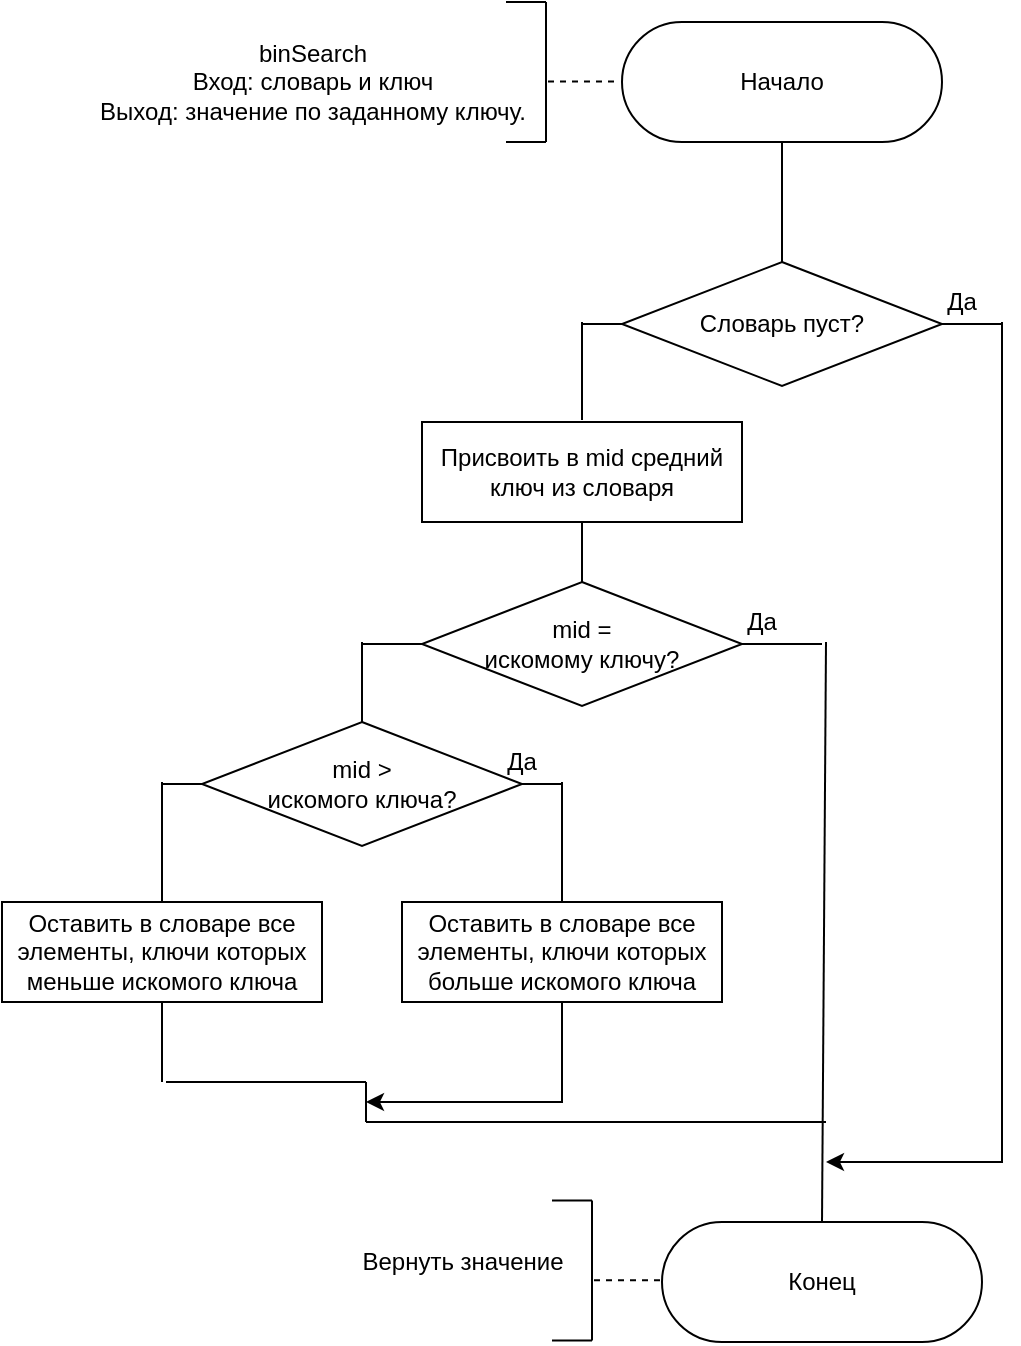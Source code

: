 <mxfile version="15.9.4" type="device" pages="4"><diagram id="W1PZG_y4lsH_PAMwpjsL" name="binSearch"><mxGraphModel dx="998" dy="1802" grid="1" gridSize="10" guides="1" tooltips="1" connect="1" arrows="1" fold="1" page="1" pageScale="1" pageWidth="827" pageHeight="1169" math="0" shadow="0"><root><mxCell id="0"/><mxCell id="1" parent="0"/><mxCell id="z6C4ncrGPxZysk4woDTy-1" value="Начало" style="rounded=1;whiteSpace=wrap;html=1;arcSize=50;" parent="1" vertex="1"><mxGeometry x="358" y="-1070" width="160" height="60" as="geometry"/></mxCell><mxCell id="z6C4ncrGPxZysk4woDTy-2" value="Конец" style="rounded=1;whiteSpace=wrap;html=1;arcSize=50;" parent="1" vertex="1"><mxGeometry x="378" y="-470" width="160" height="60" as="geometry"/></mxCell><mxCell id="z6C4ncrGPxZysk4woDTy-3" value="Словарь пуст?" style="rhombus;whiteSpace=wrap;html=1;" parent="1" vertex="1"><mxGeometry x="358" y="-950" width="160" height="62" as="geometry"/></mxCell><mxCell id="z6C4ncrGPxZysk4woDTy-4" value="Присвоить в mid средний ключ из словаря" style="rounded=0;whiteSpace=wrap;html=1;" parent="1" vertex="1"><mxGeometry x="258" y="-870" width="160" height="50" as="geometry"/></mxCell><mxCell id="z6C4ncrGPxZysk4woDTy-6" value="" style="endArrow=none;html=1;exitX=1;exitY=0.5;exitDx=0;exitDy=0;" parent="1" source="z6C4ncrGPxZysk4woDTy-3" edge="1"><mxGeometry width="50" height="50" relative="1" as="geometry"><mxPoint x="358" y="-760" as="sourcePoint"/><mxPoint x="548" y="-919" as="targetPoint"/></mxGeometry></mxCell><mxCell id="z6C4ncrGPxZysk4woDTy-7" value="" style="endArrow=none;html=1;jumpSize=6;entryX=0.5;entryY=1;entryDx=0;entryDy=0;exitX=0.5;exitY=0;exitDx=0;exitDy=0;" parent="1" source="z6C4ncrGPxZysk4woDTy-21" target="z6C4ncrGPxZysk4woDTy-4" edge="1"><mxGeometry width="50" height="50" relative="1" as="geometry"><mxPoint x="328" y="-780" as="sourcePoint"/><mxPoint x="328" y="-755" as="targetPoint"/></mxGeometry></mxCell><mxCell id="zALBdSrTQO3e1AW1SM-I-2" style="edgeStyle=orthogonalEdgeStyle;rounded=0;orthogonalLoop=1;jettySize=auto;html=1;exitX=1;exitY=1;exitDx=0;exitDy=0;" parent="1" source="z6C4ncrGPxZysk4woDTy-8" edge="1"><mxGeometry relative="1" as="geometry"><mxPoint x="460" y="-500" as="targetPoint"/><Array as="points"><mxPoint x="548" y="-500"/></Array></mxGeometry></mxCell><mxCell id="z6C4ncrGPxZysk4woDTy-8" value="Да" style="text;html=1;strokeColor=none;fillColor=none;align=center;verticalAlign=middle;whiteSpace=wrap;rounded=0;" parent="1" vertex="1"><mxGeometry x="508" y="-940" width="40" height="20" as="geometry"/></mxCell><mxCell id="z6C4ncrGPxZysk4woDTy-10" value="binSearch&lt;br&gt;Вход: словарь и ключ&lt;br&gt;Выход: значение по заданному ключу." style="text;html=1;strokeColor=none;fillColor=none;align=center;verticalAlign=middle;whiteSpace=wrap;rounded=0;" parent="1" vertex="1"><mxGeometry x="78" y="-1060" width="250.5" height="40" as="geometry"/></mxCell><mxCell id="z6C4ncrGPxZysk4woDTy-12" value="" style="endArrow=none;dashed=1;html=1;exitX=1;exitY=0.5;exitDx=0;exitDy=0;entryX=0.5;entryY=1;entryDx=0;entryDy=0;" parent="1" edge="1"><mxGeometry width="50" height="50" relative="1" as="geometry"><mxPoint x="321.0" y="-1040.21" as="sourcePoint"/><mxPoint x="355.0" y="-1040.21" as="targetPoint"/></mxGeometry></mxCell><mxCell id="z6C4ncrGPxZysk4woDTy-16" value="" style="endArrow=none;html=1;exitX=0.5;exitY=0;exitDx=0;exitDy=0;" parent="1" edge="1"><mxGeometry width="50" height="50" relative="1" as="geometry"><mxPoint x="438" y="-950" as="sourcePoint"/><mxPoint x="438" y="-990" as="targetPoint"/></mxGeometry></mxCell><mxCell id="z6C4ncrGPxZysk4woDTy-17" value="" style="endArrow=none;html=1;entryX=0.5;entryY=1;entryDx=0;entryDy=0;" parent="1" target="z6C4ncrGPxZysk4woDTy-1" edge="1"><mxGeometry width="50" height="50" relative="1" as="geometry"><mxPoint x="438" y="-990" as="sourcePoint"/><mxPoint x="638" y="-860" as="targetPoint"/></mxGeometry></mxCell><mxCell id="z6C4ncrGPxZysk4woDTy-19" value="" style="endArrow=none;html=1;entryX=0;entryY=0.5;entryDx=0;entryDy=0;" parent="1" target="z6C4ncrGPxZysk4woDTy-3" edge="1"><mxGeometry width="50" height="50" relative="1" as="geometry"><mxPoint x="338" y="-919" as="sourcePoint"/><mxPoint x="638" y="-840" as="targetPoint"/></mxGeometry></mxCell><mxCell id="z6C4ncrGPxZysk4woDTy-20" value="" style="endArrow=none;html=1;" parent="1" edge="1"><mxGeometry width="50" height="50" relative="1" as="geometry"><mxPoint x="338" y="-871" as="sourcePoint"/><mxPoint x="338" y="-920" as="targetPoint"/></mxGeometry></mxCell><mxCell id="z6C4ncrGPxZysk4woDTy-21" value="&lt;div&gt;mid = &lt;br&gt;&lt;/div&gt;&lt;div&gt;искомому ключу?&lt;/div&gt;" style="rhombus;whiteSpace=wrap;html=1;" parent="1" vertex="1"><mxGeometry x="258" y="-790" width="160" height="62" as="geometry"/></mxCell><mxCell id="z6C4ncrGPxZysk4woDTy-22" value="&lt;div&gt;mid &amp;gt; &lt;br&gt;&lt;/div&gt;&lt;div&gt;искомого ключа?&lt;/div&gt;" style="rhombus;whiteSpace=wrap;html=1;" parent="1" vertex="1"><mxGeometry x="148" y="-720" width="160" height="62" as="geometry"/></mxCell><mxCell id="KFwj5bxFau82NIt8BABN-10" style="edgeStyle=orthogonalEdgeStyle;rounded=0;orthogonalLoop=1;jettySize=auto;html=1;exitX=0.5;exitY=1;exitDx=0;exitDy=0;" edge="1" parent="1" source="z6C4ncrGPxZysk4woDTy-23"><mxGeometry relative="1" as="geometry"><mxPoint x="230" y="-530" as="targetPoint"/><Array as="points"><mxPoint x="328" y="-530"/></Array></mxGeometry></mxCell><mxCell id="z6C4ncrGPxZysk4woDTy-23" value="Оставить в словаре все элементы, ключи которых больше искомого ключа" style="rounded=0;whiteSpace=wrap;html=1;" parent="1" vertex="1"><mxGeometry x="248" y="-630" width="160" height="50" as="geometry"/></mxCell><mxCell id="z6C4ncrGPxZysk4woDTy-24" value="Оставить в словаре все элементы, ключи которых меньше искомого ключа" style="rounded=0;whiteSpace=wrap;html=1;" parent="1" vertex="1"><mxGeometry x="48" y="-630" width="160" height="50" as="geometry"/></mxCell><mxCell id="z6C4ncrGPxZysk4woDTy-27" value="" style="endArrow=none;html=1;exitX=1;exitY=0.5;exitDx=0;exitDy=0;" parent="1" source="z6C4ncrGPxZysk4woDTy-21" edge="1"><mxGeometry width="50" height="50" relative="1" as="geometry"><mxPoint x="588" y="-660" as="sourcePoint"/><mxPoint x="458" y="-759" as="targetPoint"/></mxGeometry></mxCell><mxCell id="z6C4ncrGPxZysk4woDTy-29" value="Да" style="text;html=1;strokeColor=none;fillColor=none;align=center;verticalAlign=middle;whiteSpace=wrap;rounded=0;" parent="1" vertex="1"><mxGeometry x="408" y="-780" width="40" height="20" as="geometry"/></mxCell><mxCell id="z6C4ncrGPxZysk4woDTy-30" value="" style="endArrow=none;html=1;exitX=0;exitY=0.5;exitDx=0;exitDy=0;" parent="1" source="z6C4ncrGPxZysk4woDTy-21" edge="1"><mxGeometry width="50" height="50" relative="1" as="geometry"><mxPoint x="478" y="-660" as="sourcePoint"/><mxPoint x="228" y="-759" as="targetPoint"/></mxGeometry></mxCell><mxCell id="z6C4ncrGPxZysk4woDTy-31" value="" style="endArrow=none;html=1;entryX=0.5;entryY=0;entryDx=0;entryDy=0;" parent="1" target="z6C4ncrGPxZysk4woDTy-22" edge="1"><mxGeometry width="50" height="50" relative="1" as="geometry"><mxPoint x="228" y="-760" as="sourcePoint"/><mxPoint x="528" y="-710" as="targetPoint"/></mxGeometry></mxCell><mxCell id="z6C4ncrGPxZysk4woDTy-32" value="" style="endArrow=none;html=1;exitX=1;exitY=0.5;exitDx=0;exitDy=0;" parent="1" source="z6C4ncrGPxZysk4woDTy-22" edge="1"><mxGeometry width="50" height="50" relative="1" as="geometry"><mxPoint x="478" y="-660" as="sourcePoint"/><mxPoint x="328" y="-689" as="targetPoint"/></mxGeometry></mxCell><mxCell id="z6C4ncrGPxZysk4woDTy-34" value="" style="endArrow=none;html=1;exitX=0;exitY=0.5;exitDx=0;exitDy=0;" parent="1" source="z6C4ncrGPxZysk4woDTy-22" edge="1"><mxGeometry width="50" height="50" relative="1" as="geometry"><mxPoint x="268" y="-660" as="sourcePoint"/><mxPoint x="128" y="-689" as="targetPoint"/></mxGeometry></mxCell><mxCell id="z6C4ncrGPxZysk4woDTy-35" value="" style="endArrow=none;html=1;entryX=0.5;entryY=0;entryDx=0;entryDy=0;" parent="1" target="z6C4ncrGPxZysk4woDTy-24" edge="1"><mxGeometry width="50" height="50" relative="1" as="geometry"><mxPoint x="128" y="-690" as="sourcePoint"/><mxPoint x="318" y="-710" as="targetPoint"/></mxGeometry></mxCell><mxCell id="z6C4ncrGPxZysk4woDTy-36" value="Да" style="text;html=1;strokeColor=none;fillColor=none;align=center;verticalAlign=middle;whiteSpace=wrap;rounded=0;" parent="1" vertex="1"><mxGeometry x="288" y="-710" width="40" height="20" as="geometry"/></mxCell><mxCell id="z6C4ncrGPxZysk4woDTy-37" value="" style="endArrow=none;html=1;exitX=0.5;exitY=1;exitDx=0;exitDy=0;" parent="1" source="z6C4ncrGPxZysk4woDTy-24" edge="1"><mxGeometry width="50" height="50" relative="1" as="geometry"><mxPoint x="378" y="-620" as="sourcePoint"/><mxPoint x="128" y="-540.0" as="targetPoint"/></mxGeometry></mxCell><mxCell id="zALBdSrTQO3e1AW1SM-I-1" value="" style="endArrow=none;html=1;rounded=0;exitX=0.5;exitY=0;exitDx=0;exitDy=0;" parent="1" source="z6C4ncrGPxZysk4woDTy-2" edge="1"><mxGeometry width="50" height="50" relative="1" as="geometry"><mxPoint x="370" y="-470" as="sourcePoint"/><mxPoint x="460" y="-760" as="targetPoint"/></mxGeometry></mxCell><mxCell id="zALBdSrTQO3e1AW1SM-I-3" value="" style="endArrow=none;html=1;rounded=0;" parent="1" edge="1"><mxGeometry width="50" height="50" relative="1" as="geometry"><mxPoint x="320" y="-1010" as="sourcePoint"/><mxPoint x="320" y="-1080" as="targetPoint"/></mxGeometry></mxCell><mxCell id="zALBdSrTQO3e1AW1SM-I-4" value="" style="endArrow=none;html=1;rounded=0;" parent="1" edge="1"><mxGeometry width="50" height="50" relative="1" as="geometry"><mxPoint x="300" y="-1010" as="sourcePoint"/><mxPoint x="320" y="-1010" as="targetPoint"/></mxGeometry></mxCell><mxCell id="zALBdSrTQO3e1AW1SM-I-5" value="" style="endArrow=none;html=1;rounded=0;" parent="1" edge="1"><mxGeometry width="50" height="50" relative="1" as="geometry"><mxPoint x="300" y="-1080" as="sourcePoint"/><mxPoint x="320" y="-1080" as="targetPoint"/></mxGeometry></mxCell><mxCell id="zALBdSrTQO3e1AW1SM-I-6" value="Вернуть значение" style="text;html=1;strokeColor=none;fillColor=none;align=center;verticalAlign=middle;whiteSpace=wrap;rounded=0;" parent="1" vertex="1"><mxGeometry x="199" y="-460.71" width="159" height="20.71" as="geometry"/></mxCell><mxCell id="zALBdSrTQO3e1AW1SM-I-7" value="" style="endArrow=none;dashed=1;html=1;exitX=1;exitY=0.5;exitDx=0;exitDy=0;entryX=0.5;entryY=1;entryDx=0;entryDy=0;" parent="1" edge="1"><mxGeometry width="50" height="50" relative="1" as="geometry"><mxPoint x="344.0" y="-440.92" as="sourcePoint"/><mxPoint x="378" y="-440.92" as="targetPoint"/></mxGeometry></mxCell><mxCell id="zALBdSrTQO3e1AW1SM-I-8" value="" style="endArrow=none;html=1;rounded=0;" parent="1" edge="1"><mxGeometry width="50" height="50" relative="1" as="geometry"><mxPoint x="343" y="-410.71" as="sourcePoint"/><mxPoint x="343" y="-480.71" as="targetPoint"/></mxGeometry></mxCell><mxCell id="zALBdSrTQO3e1AW1SM-I-9" value="" style="endArrow=none;html=1;rounded=0;" parent="1" edge="1"><mxGeometry width="50" height="50" relative="1" as="geometry"><mxPoint x="323" y="-410.71" as="sourcePoint"/><mxPoint x="343" y="-410.71" as="targetPoint"/></mxGeometry></mxCell><mxCell id="zALBdSrTQO3e1AW1SM-I-10" value="" style="endArrow=none;html=1;rounded=0;" parent="1" edge="1"><mxGeometry width="50" height="50" relative="1" as="geometry"><mxPoint x="323" y="-480.71" as="sourcePoint"/><mxPoint x="343" y="-480.71" as="targetPoint"/></mxGeometry></mxCell><mxCell id="KFwj5bxFau82NIt8BABN-1" value="" style="endArrow=none;html=1;rounded=0;" edge="1" parent="1"><mxGeometry width="50" height="50" relative="1" as="geometry"><mxPoint x="230" y="-540" as="sourcePoint"/><mxPoint x="230" y="-520" as="targetPoint"/></mxGeometry></mxCell><mxCell id="KFwj5bxFau82NIt8BABN-3" value="" style="endArrow=none;html=1;rounded=0;" edge="1" parent="1"><mxGeometry width="50" height="50" relative="1" as="geometry"><mxPoint x="230" y="-520" as="sourcePoint"/><mxPoint x="460" y="-520" as="targetPoint"/></mxGeometry></mxCell><mxCell id="KFwj5bxFau82NIt8BABN-7" value="" style="endArrow=none;html=1;rounded=0;entryX=1;entryY=1;entryDx=0;entryDy=0;exitX=0.5;exitY=0;exitDx=0;exitDy=0;" edge="1" parent="1" source="z6C4ncrGPxZysk4woDTy-23" target="z6C4ncrGPxZysk4woDTy-36"><mxGeometry width="50" height="50" relative="1" as="geometry"><mxPoint x="380" y="-670" as="sourcePoint"/><mxPoint x="430" y="-720" as="targetPoint"/></mxGeometry></mxCell><mxCell id="KFwj5bxFau82NIt8BABN-8" value="" style="endArrow=none;html=1;rounded=0;" edge="1" parent="1"><mxGeometry width="50" height="50" relative="1" as="geometry"><mxPoint x="130" y="-540" as="sourcePoint"/><mxPoint x="230" y="-540" as="targetPoint"/></mxGeometry></mxCell></root></mxGraphModel></diagram><diagram id="cj5s76bxxHkDxOIKEeJR" name="search"><mxGraphModel dx="848" dy="538" grid="1" gridSize="10" guides="1" tooltips="1" connect="1" arrows="1" fold="1" page="1" pageScale="1" pageWidth="827" pageHeight="1169" math="0" shadow="0"><root><mxCell id="0cifeqXThLwgS91ICeGW-0"/><mxCell id="0cifeqXThLwgS91ICeGW-1" parent="0cifeqXThLwgS91ICeGW-0"/><mxCell id="0cifeqXThLwgS91ICeGW-2" value="Начало" style="rounded=1;whiteSpace=wrap;html=1;arcSize=50;" parent="0cifeqXThLwgS91ICeGW-1" vertex="1"><mxGeometry x="270" y="20" width="160" height="60" as="geometry"/></mxCell><mxCell id="0cifeqXThLwgS91ICeGW-3" value="Цикл по всем ключам словаря" style="shape=loopLimit;whiteSpace=wrap;html=1;" parent="0cifeqXThLwgS91ICeGW-1" vertex="1"><mxGeometry x="270" y="180" width="160" height="60" as="geometry"/></mxCell><mxCell id="0cifeqXThLwgS91ICeGW-4" value="Конец цикла по всем ключам словаря" style="shape=loopLimit;whiteSpace=wrap;html=1;direction=west;" parent="0cifeqXThLwgS91ICeGW-1" vertex="1"><mxGeometry x="270" y="470" width="160" height="60" as="geometry"/></mxCell><mxCell id="0cifeqXThLwgS91ICeGW-5" value="" style="endArrow=none;html=1;entryX=0.5;entryY=0;entryDx=0;entryDy=0;exitX=0.5;exitY=0;exitDx=0;exitDy=0;" parent="0cifeqXThLwgS91ICeGW-1" source="0cifeqXThLwgS91ICeGW-6" target="0cifeqXThLwgS91ICeGW-4" edge="1"><mxGeometry width="50" height="50" relative="1" as="geometry"><mxPoint x="348.5" y="715" as="sourcePoint"/><mxPoint x="351.5" y="725" as="targetPoint"/></mxGeometry></mxCell><mxCell id="0cifeqXThLwgS91ICeGW-6" value="Конец" style="rounded=1;whiteSpace=wrap;html=1;arcSize=50;" parent="0cifeqXThLwgS91ICeGW-1" vertex="1"><mxGeometry x="270" y="610" width="160" height="60" as="geometry"/></mxCell><mxCell id="0cifeqXThLwgS91ICeGW-7" value="&lt;div&gt;текущий ключ =&lt;/div&gt;&lt;div&gt; искомому?&lt;/div&gt;" style="rhombus;whiteSpace=wrap;html=1;" parent="0cifeqXThLwgS91ICeGW-1" vertex="1"><mxGeometry x="270" y="260" width="160" height="62" as="geometry"/></mxCell><mxCell id="0cifeqXThLwgS91ICeGW-8" value="Присвоить в value значение по текущему ключу и прервать цикл" style="rounded=0;whiteSpace=wrap;html=1;" parent="0cifeqXThLwgS91ICeGW-1" vertex="1"><mxGeometry x="270" y="350" width="160" height="50" as="geometry"/></mxCell><mxCell id="0cifeqXThLwgS91ICeGW-9" value="" style="endArrow=classic;html=1;exitX=0.5;exitY=1;exitDx=0;exitDy=0;entryX=0.5;entryY=0;entryDx=0;entryDy=0;" parent="0cifeqXThLwgS91ICeGW-1" source="0cifeqXThLwgS91ICeGW-7" target="0cifeqXThLwgS91ICeGW-8" edge="1"><mxGeometry width="50" height="50" relative="1" as="geometry"><mxPoint x="280" y="370" as="sourcePoint"/><mxPoint x="351" y="350" as="targetPoint"/></mxGeometry></mxCell><mxCell id="0cifeqXThLwgS91ICeGW-10" value="" style="endArrow=none;html=1;" parent="0cifeqXThLwgS91ICeGW-1" edge="1"><mxGeometry width="50" height="50" relative="1" as="geometry"><mxPoint x="450" y="450" as="sourcePoint"/><mxPoint x="450" y="291" as="targetPoint"/></mxGeometry></mxCell><mxCell id="0cifeqXThLwgS91ICeGW-11" value="" style="endArrow=none;html=1;exitX=1;exitY=0.5;exitDx=0;exitDy=0;" parent="0cifeqXThLwgS91ICeGW-1" source="0cifeqXThLwgS91ICeGW-7" edge="1"><mxGeometry width="50" height="50" relative="1" as="geometry"><mxPoint x="270" y="370" as="sourcePoint"/><mxPoint x="450" y="291" as="targetPoint"/></mxGeometry></mxCell><mxCell id="0cifeqXThLwgS91ICeGW-12" value="" style="endArrow=none;html=1;" parent="0cifeqXThLwgS91ICeGW-1" edge="1"><mxGeometry width="50" height="50" relative="1" as="geometry"><mxPoint x="350" y="450" as="sourcePoint"/><mxPoint x="450" y="450" as="targetPoint"/></mxGeometry></mxCell><mxCell id="0cifeqXThLwgS91ICeGW-13" value="" style="endArrow=none;html=1;exitX=0.5;exitY=1;exitDx=0;exitDy=0;" parent="0cifeqXThLwgS91ICeGW-1" source="0cifeqXThLwgS91ICeGW-4" edge="1"><mxGeometry width="50" height="50" relative="1" as="geometry"><mxPoint x="340" y="550" as="sourcePoint"/><mxPoint x="350" y="450" as="targetPoint"/></mxGeometry></mxCell><mxCell id="0cifeqXThLwgS91ICeGW-14" value="" style="endArrow=none;html=1;jumpSize=6;" parent="0cifeqXThLwgS91ICeGW-1" edge="1"><mxGeometry width="50" height="50" relative="1" as="geometry"><mxPoint x="240" y="560" as="sourcePoint"/><mxPoint x="240" y="375" as="targetPoint"/></mxGeometry></mxCell><mxCell id="0cifeqXThLwgS91ICeGW-15" value="" style="endArrow=none;html=1;" parent="0cifeqXThLwgS91ICeGW-1" edge="1"><mxGeometry width="50" height="50" relative="1" as="geometry"><mxPoint x="240" y="560" as="sourcePoint"/><mxPoint x="350" y="560" as="targetPoint"/></mxGeometry></mxCell><mxCell id="0cifeqXThLwgS91ICeGW-16" value="" style="endArrow=none;html=1;entryX=0;entryY=0.5;entryDx=0;entryDy=0;" parent="0cifeqXThLwgS91ICeGW-1" target="0cifeqXThLwgS91ICeGW-8" edge="1"><mxGeometry width="50" height="50" relative="1" as="geometry"><mxPoint x="240" y="375" as="sourcePoint"/><mxPoint x="330" y="380" as="targetPoint"/></mxGeometry></mxCell><mxCell id="0cifeqXThLwgS91ICeGW-17" value="Да" style="text;html=1;strokeColor=none;fillColor=none;align=center;verticalAlign=middle;whiteSpace=wrap;rounded=0;" parent="0cifeqXThLwgS91ICeGW-1" vertex="1"><mxGeometry x="310" y="322" width="40" height="20" as="geometry"/></mxCell><mxCell id="0cifeqXThLwgS91ICeGW-18" value="Инициализировать value пустым значением" style="rounded=0;whiteSpace=wrap;html=1;" parent="0cifeqXThLwgS91ICeGW-1" vertex="1"><mxGeometry x="270" y="100" width="160" height="50" as="geometry"/></mxCell><mxCell id="0cifeqXThLwgS91ICeGW-19" value="" style="endArrow=none;html=1;" parent="0cifeqXThLwgS91ICeGW-1" source="0cifeqXThLwgS91ICeGW-7" edge="1"><mxGeometry width="50" height="50" relative="1" as="geometry"><mxPoint x="260" y="300" as="sourcePoint"/><mxPoint x="350" y="240" as="targetPoint"/></mxGeometry></mxCell><mxCell id="0cifeqXThLwgS91ICeGW-20" value="search&lt;br&gt;Вход: словарь и ключ&lt;br&gt;Выход: значение по заданному ключу." style="text;html=1;strokeColor=none;fillColor=none;align=center;verticalAlign=middle;whiteSpace=wrap;rounded=0;" parent="0cifeqXThLwgS91ICeGW-1" vertex="1"><mxGeometry x="460" y="30" width="250.5" height="40" as="geometry"/></mxCell><mxCell id="0cifeqXThLwgS91ICeGW-21" value="" style="shape=partialRectangle;whiteSpace=wrap;html=1;bottom=1;right=1;left=1;top=0;fillColor=none;routingCenterX=-0.5;rotation=90;" parent="0cifeqXThLwgS91ICeGW-1" vertex="1"><mxGeometry x="460" y="20" width="68" height="60" as="geometry"/></mxCell><mxCell id="0cifeqXThLwgS91ICeGW-22" value="" style="endArrow=none;dashed=1;html=1;exitX=1;exitY=0.5;exitDx=0;exitDy=0;entryX=0.5;entryY=1;entryDx=0;entryDy=0;" parent="0cifeqXThLwgS91ICeGW-1" source="0cifeqXThLwgS91ICeGW-2" target="0cifeqXThLwgS91ICeGW-21" edge="1"><mxGeometry width="50" height="50" relative="1" as="geometry"><mxPoint x="410" y="69.5" as="sourcePoint"/><mxPoint x="460" y="50" as="targetPoint"/></mxGeometry></mxCell><mxCell id="0cifeqXThLwgS91ICeGW-23" value="Вернуть value" style="text;html=1;strokeColor=none;fillColor=none;align=center;verticalAlign=middle;whiteSpace=wrap;rounded=0;" parent="0cifeqXThLwgS91ICeGW-1" vertex="1"><mxGeometry x="460" y="620" width="140" height="40" as="geometry"/></mxCell><mxCell id="0cifeqXThLwgS91ICeGW-24" value="" style="shape=partialRectangle;whiteSpace=wrap;html=1;bottom=1;right=1;left=1;top=0;fillColor=none;routingCenterX=-0.5;rotation=90;" parent="0cifeqXThLwgS91ICeGW-1" vertex="1"><mxGeometry x="460" y="610" width="68" height="60" as="geometry"/></mxCell><mxCell id="0cifeqXThLwgS91ICeGW-25" value="" style="endArrow=none;dashed=1;html=1;exitX=1;exitY=0.5;exitDx=0;exitDy=0;entryX=0.5;entryY=1;entryDx=0;entryDy=0;" parent="0cifeqXThLwgS91ICeGW-1" target="0cifeqXThLwgS91ICeGW-24" edge="1"><mxGeometry width="50" height="50" relative="1" as="geometry"><mxPoint x="430" y="640" as="sourcePoint"/><mxPoint x="460" y="640" as="targetPoint"/></mxGeometry></mxCell><mxCell id="0cifeqXThLwgS91ICeGW-26" value="" style="endArrow=none;html=1;entryX=0.5;entryY=1;entryDx=0;entryDy=0;exitX=0.5;exitY=0;exitDx=0;exitDy=0;" parent="0cifeqXThLwgS91ICeGW-1" source="0cifeqXThLwgS91ICeGW-3" target="0cifeqXThLwgS91ICeGW-18" edge="1"><mxGeometry width="50" height="50" relative="1" as="geometry"><mxPoint x="500" y="280" as="sourcePoint"/><mxPoint x="550" y="230" as="targetPoint"/></mxGeometry></mxCell><mxCell id="0cifeqXThLwgS91ICeGW-27" value="" style="endArrow=none;html=1;entryX=0.5;entryY=1;entryDx=0;entryDy=0;" parent="0cifeqXThLwgS91ICeGW-1" source="0cifeqXThLwgS91ICeGW-18" target="0cifeqXThLwgS91ICeGW-2" edge="1"><mxGeometry width="50" height="50" relative="1" as="geometry"><mxPoint x="500" y="280" as="sourcePoint"/><mxPoint x="550" y="230" as="targetPoint"/></mxGeometry></mxCell></root></mxGraphModel></diagram><diagram id="dQRNrTY1J_Lcuv28OyCC" name="segSearch"><mxGraphModel dx="848" dy="538" grid="1" gridSize="10" guides="1" tooltips="1" connect="1" arrows="1" fold="1" page="1" pageScale="1" pageWidth="827" pageHeight="1169" math="0" shadow="0"><root><mxCell id="cTApLpoR0rmu1c03O0P9-0"/><mxCell id="cTApLpoR0rmu1c03O0P9-1" parent="cTApLpoR0rmu1c03O0P9-0"/><mxCell id="cTApLpoR0rmu1c03O0P9-2" value="&lt;font style=&quot;font-size: 11px&quot;&gt;Начало&lt;/font&gt;" style="rounded=1;whiteSpace=wrap;html=1;arcSize=50;" vertex="1" parent="cTApLpoR0rmu1c03O0P9-1"><mxGeometry x="205.63" y="40" width="200" height="60" as="geometry"/></mxCell><mxCell id="cTApLpoR0rmu1c03O0P9-3" value="&lt;font style=&quot;font-size: 11px&quot;&gt;Конец&lt;/font&gt;" style="rounded=1;whiteSpace=wrap;html=1;arcSize=50;" vertex="1" parent="cTApLpoR0rmu1c03O0P9-1"><mxGeometry x="225.62" y="360" width="160" height="60" as="geometry"/></mxCell><mxCell id="cTApLpoR0rmu1c03O0P9-4" value="&lt;font style=&quot;font-size: 11px&quot;&gt;Инициализировать value пустым значением&lt;/font&gt;" style="rounded=0;whiteSpace=wrap;html=1;" vertex="1" parent="cTApLpoR0rmu1c03O0P9-1"><mxGeometry x="205.63" y="120" width="200" height="60" as="geometry"/></mxCell><mxCell id="cTApLpoR0rmu1c03O0P9-5" value="&lt;font style=&quot;font-size: 11px&quot;&gt;segSearch&lt;br&gt;Вход: словарь, ключ и сегменты&lt;br&gt;Выход: значение по заданному ключу&lt;/font&gt;" style="text;html=1;strokeColor=none;fillColor=none;align=center;verticalAlign=middle;whiteSpace=wrap;rounded=0;" vertex="1" parent="cTApLpoR0rmu1c03O0P9-1"><mxGeometry x="435.63" y="50" width="250.5" height="40" as="geometry"/></mxCell><mxCell id="cTApLpoR0rmu1c03O0P9-6" value="" style="shape=partialRectangle;whiteSpace=wrap;html=1;bottom=1;right=1;left=1;top=0;fillColor=none;routingCenterX=-0.5;rotation=90;" vertex="1" parent="cTApLpoR0rmu1c03O0P9-1"><mxGeometry x="435.63" y="40" width="68" height="60" as="geometry"/></mxCell><mxCell id="cTApLpoR0rmu1c03O0P9-7" value="" style="endArrow=none;dashed=1;html=1;exitX=1;exitY=0.5;exitDx=0;exitDy=0;entryX=0.5;entryY=1;entryDx=0;entryDy=0;" edge="1" parent="cTApLpoR0rmu1c03O0P9-1" source="cTApLpoR0rmu1c03O0P9-2" target="cTApLpoR0rmu1c03O0P9-6"><mxGeometry width="50" height="50" relative="1" as="geometry"><mxPoint x="365.63" y="99.5" as="sourcePoint"/><mxPoint x="415.63" y="80" as="targetPoint"/></mxGeometry></mxCell><mxCell id="cTApLpoR0rmu1c03O0P9-8" value="&lt;font style=&quot;font-size: 11px&quot;&gt;Вернуть value&lt;/font&gt;" style="text;html=1;strokeColor=none;fillColor=none;align=center;verticalAlign=middle;whiteSpace=wrap;rounded=0;" vertex="1" parent="cTApLpoR0rmu1c03O0P9-1"><mxGeometry x="411.25" y="370" width="140" height="40" as="geometry"/></mxCell><mxCell id="cTApLpoR0rmu1c03O0P9-9" value="" style="shape=partialRectangle;whiteSpace=wrap;html=1;bottom=1;right=1;left=1;top=0;fillColor=none;routingCenterX=-0.5;rotation=90;" vertex="1" parent="cTApLpoR0rmu1c03O0P9-1"><mxGeometry x="425.63" y="360" width="68" height="60" as="geometry"/></mxCell><mxCell id="cTApLpoR0rmu1c03O0P9-10" value="" style="endArrow=none;dashed=1;html=1;exitX=1;exitY=0.5;exitDx=0;exitDy=0;entryX=0.5;entryY=1;entryDx=0;entryDy=0;" edge="1" parent="cTApLpoR0rmu1c03O0P9-1" source="cTApLpoR0rmu1c03O0P9-3" target="cTApLpoR0rmu1c03O0P9-9"><mxGeometry width="50" height="50" relative="1" as="geometry"><mxPoint x="385.63" y="380" as="sourcePoint"/><mxPoint x="415.63" y="380" as="targetPoint"/></mxGeometry></mxCell><mxCell id="cTApLpoR0rmu1c03O0P9-11" value="" style="endArrow=none;html=1;entryX=0.5;entryY=1;entryDx=0;entryDy=0;" edge="1" parent="cTApLpoR0rmu1c03O0P9-1" source="cTApLpoR0rmu1c03O0P9-4" target="cTApLpoR0rmu1c03O0P9-2"><mxGeometry width="50" height="50" relative="1" as="geometry"><mxPoint x="455.63" y="310" as="sourcePoint"/><mxPoint x="505.63" y="260" as="targetPoint"/></mxGeometry></mxCell><mxCell id="cTApLpoR0rmu1c03O0P9-12" value="" style="endArrow=none;html=1;entryX=0.5;entryY=1;entryDx=0;entryDy=0;exitX=0.5;exitY=0;exitDx=0;exitDy=0;" edge="1" parent="cTApLpoR0rmu1c03O0P9-1" target="cTApLpoR0rmu1c03O0P9-4"><mxGeometry width="50" height="50" relative="1" as="geometry"><mxPoint x="305.63" y="200" as="sourcePoint"/><mxPoint x="285.63" y="270" as="targetPoint"/></mxGeometry></mxCell><mxCell id="cTApLpoR0rmu1c03O0P9-13" value="" style="endArrow=none;html=1;entryX=0.5;entryY=1;entryDx=0;entryDy=0;exitX=0.5;exitY=0;exitDx=0;exitDy=0;" edge="1" parent="cTApLpoR0rmu1c03O0P9-1"><mxGeometry width="50" height="50" relative="1" as="geometry"><mxPoint x="305.63" y="280" as="sourcePoint"/><mxPoint x="305.63" y="260" as="targetPoint"/></mxGeometry></mxCell><mxCell id="cTApLpoR0rmu1c03O0P9-14" value="&lt;font style=&quot;font-size: 11px&quot;&gt;линейный поиск нужного сегмента по ключу&lt;/font&gt;" style="shape=process;whiteSpace=wrap;html=1;backgroundOutline=1;" vertex="1" parent="cTApLpoR0rmu1c03O0P9-1"><mxGeometry x="205.63" y="200" width="200" height="60" as="geometry"/></mxCell><mxCell id="cTApLpoR0rmu1c03O0P9-16" value="&lt;font style=&quot;font-size: 11px&quot;&gt;двоичный поиск в найденном сегменте&lt;/font&gt;" style="shape=process;whiteSpace=wrap;html=1;backgroundOutline=1;" vertex="1" parent="cTApLpoR0rmu1c03O0P9-1"><mxGeometry x="205.62" y="280" width="200" height="60" as="geometry"/></mxCell><mxCell id="cTApLpoR0rmu1c03O0P9-19" value="" style="endArrow=none;html=1;entryX=0.5;entryY=1;entryDx=0;entryDy=0;exitX=0.5;exitY=0;exitDx=0;exitDy=0;" edge="1" parent="cTApLpoR0rmu1c03O0P9-1" source="cTApLpoR0rmu1c03O0P9-3" target="cTApLpoR0rmu1c03O0P9-16"><mxGeometry width="50" height="50" relative="1" as="geometry"><mxPoint x="135.63" y="390" as="sourcePoint"/><mxPoint x="305.625" y="367" as="targetPoint"/></mxGeometry></mxCell></root></mxGraphModel></diagram><diagram id="_X0TynjwiSAr5O3Umc5c" name="makeSegs"><mxGraphModel dx="848" dy="538" grid="1" gridSize="10" guides="1" tooltips="1" connect="1" arrows="1" fold="1" page="1" pageScale="1" pageWidth="827" pageHeight="1169" math="0" shadow="0"><root><mxCell id="2un3i_uGofm4clXof-gN-0"/><mxCell id="2un3i_uGofm4clXof-gN-1" parent="2un3i_uGofm4clXof-gN-0"/><mxCell id="VPN32jFJjAlHH_sfXGwh-10" value="" style="endArrow=none;html=1;rounded=0;entryX=1;entryY=0;entryDx=0;entryDy=0;exitX=0.5;exitY=1;exitDx=0;exitDy=0;" parent="2un3i_uGofm4clXof-gN-1" source="BNDB-xt68Gg0RsYIaDvU-0" edge="1"><mxGeometry width="50" height="50" relative="1" as="geometry"><mxPoint x="360" y="500" as="sourcePoint"/><mxPoint x="304.63" y="342" as="targetPoint"/></mxGeometry></mxCell><mxCell id="9lAN7zBbYy6cgXBPthCS-0" value="&lt;font style=&quot;font-size: 11px&quot;&gt;Начало&lt;/font&gt;" style="rounded=1;whiteSpace=wrap;html=1;arcSize=50;" parent="2un3i_uGofm4clXof-gN-1" vertex="1"><mxGeometry x="205.63" y="40" width="200" height="60" as="geometry"/></mxCell><mxCell id="9lAN7zBbYy6cgXBPthCS-1" value="&lt;font style=&quot;font-size: 11px&quot;&gt;Конец&lt;/font&gt;" style="rounded=1;whiteSpace=wrap;html=1;arcSize=50;" parent="2un3i_uGofm4clXof-gN-1" vertex="1"><mxGeometry x="225.63" y="880" width="160" height="60" as="geometry"/></mxCell><mxCell id="9lAN7zBbYy6cgXBPthCS-2" value="&lt;font style=&quot;font-size: 11px&quot;&gt;Инициализировать segs пустым значением, first символом, с которого не может начинаться поле, j = -1&lt;/font&gt;" style="rounded=0;whiteSpace=wrap;html=1;" parent="2un3i_uGofm4clXof-gN-1" vertex="1"><mxGeometry x="205.63" y="120" width="200" height="60" as="geometry"/></mxCell><mxCell id="9lAN7zBbYy6cgXBPthCS-3" value="&lt;font style=&quot;font-size: 11px&quot;&gt;makeSegs&lt;br&gt;Вход: отсортированный словарь по полю, по которому будет произведен поиск&lt;br&gt;Выход: сегменты&lt;/font&gt;" style="text;html=1;strokeColor=none;fillColor=none;align=center;verticalAlign=middle;whiteSpace=wrap;rounded=0;" parent="2un3i_uGofm4clXof-gN-1" vertex="1"><mxGeometry x="435.63" y="50" width="250.5" height="40" as="geometry"/></mxCell><mxCell id="9lAN7zBbYy6cgXBPthCS-4" value="" style="shape=partialRectangle;whiteSpace=wrap;html=1;bottom=1;right=1;left=1;top=0;fillColor=none;routingCenterX=-0.5;rotation=90;" parent="2un3i_uGofm4clXof-gN-1" vertex="1"><mxGeometry x="435.63" y="40" width="68" height="60" as="geometry"/></mxCell><mxCell id="9lAN7zBbYy6cgXBPthCS-5" value="" style="endArrow=none;dashed=1;html=1;exitX=1;exitY=0.5;exitDx=0;exitDy=0;entryX=0.5;entryY=1;entryDx=0;entryDy=0;" parent="2un3i_uGofm4clXof-gN-1" source="9lAN7zBbYy6cgXBPthCS-0" target="9lAN7zBbYy6cgXBPthCS-4" edge="1"><mxGeometry width="50" height="50" relative="1" as="geometry"><mxPoint x="365.63" y="99.5" as="sourcePoint"/><mxPoint x="415.63" y="80" as="targetPoint"/></mxGeometry></mxCell><mxCell id="9lAN7zBbYy6cgXBPthCS-6" value="&lt;font style=&quot;font-size: 11px&quot;&gt;Вернуть segs&lt;/font&gt;" style="text;html=1;strokeColor=none;fillColor=none;align=center;verticalAlign=middle;whiteSpace=wrap;rounded=0;" parent="2un3i_uGofm4clXof-gN-1" vertex="1"><mxGeometry x="411.26" y="890" width="140" height="40" as="geometry"/></mxCell><mxCell id="9lAN7zBbYy6cgXBPthCS-7" value="" style="shape=partialRectangle;whiteSpace=wrap;html=1;bottom=1;right=1;left=1;top=0;fillColor=none;routingCenterX=-0.5;rotation=90;" parent="2un3i_uGofm4clXof-gN-1" vertex="1"><mxGeometry x="425.64" y="880" width="68" height="60" as="geometry"/></mxCell><mxCell id="9lAN7zBbYy6cgXBPthCS-8" value="" style="endArrow=none;dashed=1;html=1;exitX=1;exitY=0.5;exitDx=0;exitDy=0;entryX=0.5;entryY=1;entryDx=0;entryDy=0;" parent="2un3i_uGofm4clXof-gN-1" source="9lAN7zBbYy6cgXBPthCS-1" target="9lAN7zBbYy6cgXBPthCS-7" edge="1"><mxGeometry width="50" height="50" relative="1" as="geometry"><mxPoint x="385.64" y="900" as="sourcePoint"/><mxPoint x="415.64" y="900" as="targetPoint"/></mxGeometry></mxCell><mxCell id="9lAN7zBbYy6cgXBPthCS-9" value="" style="endArrow=none;html=1;entryX=0.5;entryY=1;entryDx=0;entryDy=0;" parent="2un3i_uGofm4clXof-gN-1" source="9lAN7zBbYy6cgXBPthCS-2" target="9lAN7zBbYy6cgXBPthCS-0" edge="1"><mxGeometry width="50" height="50" relative="1" as="geometry"><mxPoint x="455.63" y="310" as="sourcePoint"/><mxPoint x="505.63" y="260" as="targetPoint"/></mxGeometry></mxCell><mxCell id="9lAN7zBbYy6cgXBPthCS-10" value="" style="endArrow=none;html=1;entryX=0.5;entryY=1;entryDx=0;entryDy=0;exitX=0.5;exitY=0;exitDx=0;exitDy=0;" parent="2un3i_uGofm4clXof-gN-1" source="VPN32jFJjAlHH_sfXGwh-0" target="9lAN7zBbYy6cgXBPthCS-2" edge="1"><mxGeometry width="50" height="50" relative="1" as="geometry"><mxPoint x="305.63" y="200" as="sourcePoint"/><mxPoint x="285.63" y="270" as="targetPoint"/></mxGeometry></mxCell><mxCell id="9lAN7zBbYy6cgXBPthCS-11" value="" style="endArrow=none;html=1;entryX=0.5;entryY=1;entryDx=0;entryDy=0;exitX=0.5;exitY=0;exitDx=0;exitDy=0;" parent="2un3i_uGofm4clXof-gN-1" edge="1"><mxGeometry width="50" height="50" relative="1" as="geometry"><mxPoint x="305.64" y="800" as="sourcePoint"/><mxPoint x="305.64" y="780" as="targetPoint"/></mxGeometry></mxCell><mxCell id="9lAN7zBbYy6cgXBPthCS-13" value="&lt;font style=&quot;font-size: 11px&quot;&gt;отсортировать сегменты по частоте&lt;/font&gt;" style="shape=process;whiteSpace=wrap;html=1;backgroundOutline=1;" parent="2un3i_uGofm4clXof-gN-1" vertex="1"><mxGeometry x="205.63" y="800" width="200" height="60" as="geometry"/></mxCell><mxCell id="9lAN7zBbYy6cgXBPthCS-14" value="" style="endArrow=none;html=1;entryX=0.5;entryY=1;entryDx=0;entryDy=0;exitX=0.5;exitY=0;exitDx=0;exitDy=0;" parent="2un3i_uGofm4clXof-gN-1" source="9lAN7zBbYy6cgXBPthCS-1" target="9lAN7zBbYy6cgXBPthCS-13" edge="1"><mxGeometry width="50" height="50" relative="1" as="geometry"><mxPoint x="135.64" y="910" as="sourcePoint"/><mxPoint x="305.635" y="887" as="targetPoint"/></mxGeometry></mxCell><mxCell id="X49m4xI5bEkox69bQ2c6-0" value="Цикл по всем ключам словаря" style="shape=loopLimit;whiteSpace=wrap;html=1;" parent="2un3i_uGofm4clXof-gN-1" vertex="1"><mxGeometry x="225.63" y="200" width="160" height="60" as="geometry"/></mxCell><mxCell id="BNDB-xt68Gg0RsYIaDvU-0" value="Конец цикла по всем ключам словаря" style="shape=loopLimit;whiteSpace=wrap;html=1;direction=west;" parent="2un3i_uGofm4clXof-gN-1" vertex="1"><mxGeometry x="225.63" y="720" width="160" height="60" as="geometry"/></mxCell><mxCell id="VPN32jFJjAlHH_sfXGwh-15" style="edgeStyle=orthogonalEdgeStyle;rounded=0;orthogonalLoop=1;jettySize=auto;html=1;exitX=1;exitY=0.5;exitDx=0;exitDy=0;" parent="2un3i_uGofm4clXof-gN-1" source="VPN32jFJjAlHH_sfXGwh-0" edge="1"><mxGeometry relative="1" as="geometry"><mxPoint x="305" y="640" as="targetPoint"/><Array as="points"><mxPoint x="420" y="311"/><mxPoint x="420" y="640"/></Array></mxGeometry></mxCell><mxCell id="VPN32jFJjAlHH_sfXGwh-0" value="&lt;div&gt;первая буква ключа =&amp;nbsp;&lt;/div&gt;&lt;div&gt;first&lt;/div&gt;" style="rhombus;whiteSpace=wrap;html=1;" parent="2un3i_uGofm4clXof-gN-1" vertex="1"><mxGeometry x="224.63" y="280" width="160" height="62" as="geometry"/></mxCell><mxCell id="VPN32jFJjAlHH_sfXGwh-1" value="завершить заполнение сегмента" style="rounded=0;whiteSpace=wrap;html=1;" parent="2un3i_uGofm4clXof-gN-1" vertex="1"><mxGeometry x="225.63" y="440" width="160" height="50" as="geometry"/></mxCell><mxCell id="VPN32jFJjAlHH_sfXGwh-13" style="edgeStyle=orthogonalEdgeStyle;rounded=0;orthogonalLoop=1;jettySize=auto;html=1;exitX=1;exitY=0.5;exitDx=0;exitDy=0;" parent="2un3i_uGofm4clXof-gN-1" source="VPN32jFJjAlHH_sfXGwh-8" edge="1"><mxGeometry relative="1" as="geometry"><mxPoint x="310" y="500" as="targetPoint"/><Array as="points"><mxPoint x="406" y="393"/><mxPoint x="406" y="500"/></Array></mxGeometry></mxCell><mxCell id="VPN32jFJjAlHH_sfXGwh-8" value="j &amp;nbsp;равно -1" style="rhombus;whiteSpace=wrap;html=1;" parent="2un3i_uGofm4clXof-gN-1" vertex="1"><mxGeometry x="225.63" y="362" width="160" height="62" as="geometry"/></mxCell><mxCell id="VPN32jFJjAlHH_sfXGwh-9" value="да" style="text;html=1;align=center;verticalAlign=middle;resizable=0;points=[];autosize=1;strokeColor=none;fillColor=none;" parent="2un3i_uGofm4clXof-gN-1" vertex="1"><mxGeometry x="381.26" y="362" width="30" height="20" as="geometry"/></mxCell><mxCell id="VPN32jFJjAlHH_sfXGwh-11" value="начать заполнение нового сегмента" style="rounded=0;whiteSpace=wrap;html=1;" parent="2un3i_uGofm4clXof-gN-1" vertex="1"><mxGeometry x="224.63" y="510" width="160" height="50" as="geometry"/></mxCell><mxCell id="VPN32jFJjAlHH_sfXGwh-12" value="j = j + 1&lt;br&gt;first = первая буква текущего ключа" style="rounded=0;whiteSpace=wrap;html=1;" parent="2un3i_uGofm4clXof-gN-1" vertex="1"><mxGeometry x="225.63" y="580" width="160" height="50" as="geometry"/></mxCell><mxCell id="VPN32jFJjAlHH_sfXGwh-14" value="увеличить частоту у текущего сегмента" style="rounded=0;whiteSpace=wrap;html=1;" parent="2un3i_uGofm4clXof-gN-1" vertex="1"><mxGeometry x="224.63" y="650" width="160" height="50" as="geometry"/></mxCell><mxCell id="9qu0kA97XMG3UDgFWTcn-0" value="да" style="text;html=1;align=center;verticalAlign=middle;resizable=0;points=[];autosize=1;strokeColor=none;fillColor=none;" vertex="1" parent="2un3i_uGofm4clXof-gN-1"><mxGeometry x="384" y="280" width="30" height="20" as="geometry"/></mxCell></root></mxGraphModel></diagram></mxfile>